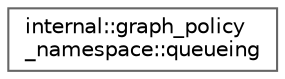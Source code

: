 digraph "类继承关系图"
{
 // LATEX_PDF_SIZE
  bgcolor="transparent";
  edge [fontname=Helvetica,fontsize=10,labelfontname=Helvetica,labelfontsize=10];
  node [fontname=Helvetica,fontsize=10,shape=box,height=0.2,width=0.4];
  rankdir="LR";
  Node0 [id="Node000000",label="internal::graph_policy\l_namespace::queueing",height=0.2,width=0.4,color="grey40", fillcolor="white", style="filled",URL="$structinternal_1_1graph__policy__namespace_1_1queueing.html",tooltip=" "];
}
